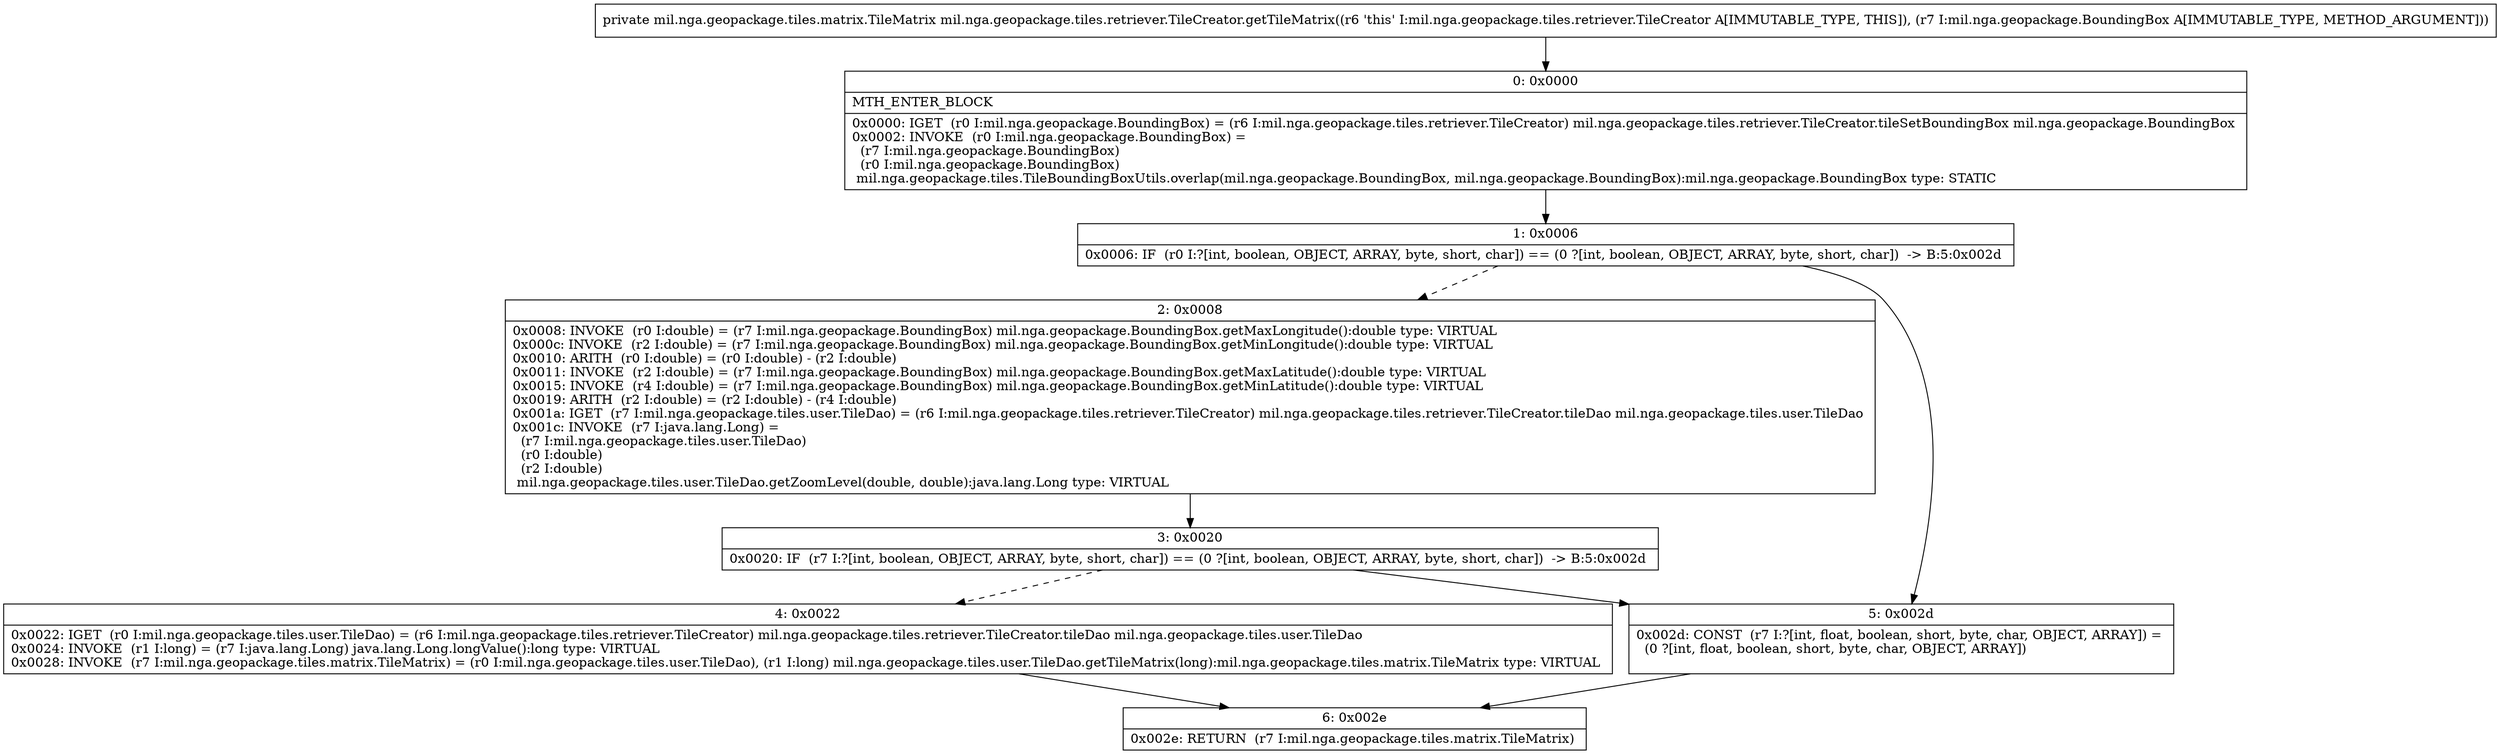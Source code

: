 digraph "CFG formil.nga.geopackage.tiles.retriever.TileCreator.getTileMatrix(Lmil\/nga\/geopackage\/BoundingBox;)Lmil\/nga\/geopackage\/tiles\/matrix\/TileMatrix;" {
Node_0 [shape=record,label="{0\:\ 0x0000|MTH_ENTER_BLOCK\l|0x0000: IGET  (r0 I:mil.nga.geopackage.BoundingBox) = (r6 I:mil.nga.geopackage.tiles.retriever.TileCreator) mil.nga.geopackage.tiles.retriever.TileCreator.tileSetBoundingBox mil.nga.geopackage.BoundingBox \l0x0002: INVOKE  (r0 I:mil.nga.geopackage.BoundingBox) = \l  (r7 I:mil.nga.geopackage.BoundingBox)\l  (r0 I:mil.nga.geopackage.BoundingBox)\l mil.nga.geopackage.tiles.TileBoundingBoxUtils.overlap(mil.nga.geopackage.BoundingBox, mil.nga.geopackage.BoundingBox):mil.nga.geopackage.BoundingBox type: STATIC \l}"];
Node_1 [shape=record,label="{1\:\ 0x0006|0x0006: IF  (r0 I:?[int, boolean, OBJECT, ARRAY, byte, short, char]) == (0 ?[int, boolean, OBJECT, ARRAY, byte, short, char])  \-\> B:5:0x002d \l}"];
Node_2 [shape=record,label="{2\:\ 0x0008|0x0008: INVOKE  (r0 I:double) = (r7 I:mil.nga.geopackage.BoundingBox) mil.nga.geopackage.BoundingBox.getMaxLongitude():double type: VIRTUAL \l0x000c: INVOKE  (r2 I:double) = (r7 I:mil.nga.geopackage.BoundingBox) mil.nga.geopackage.BoundingBox.getMinLongitude():double type: VIRTUAL \l0x0010: ARITH  (r0 I:double) = (r0 I:double) \- (r2 I:double) \l0x0011: INVOKE  (r2 I:double) = (r7 I:mil.nga.geopackage.BoundingBox) mil.nga.geopackage.BoundingBox.getMaxLatitude():double type: VIRTUAL \l0x0015: INVOKE  (r4 I:double) = (r7 I:mil.nga.geopackage.BoundingBox) mil.nga.geopackage.BoundingBox.getMinLatitude():double type: VIRTUAL \l0x0019: ARITH  (r2 I:double) = (r2 I:double) \- (r4 I:double) \l0x001a: IGET  (r7 I:mil.nga.geopackage.tiles.user.TileDao) = (r6 I:mil.nga.geopackage.tiles.retriever.TileCreator) mil.nga.geopackage.tiles.retriever.TileCreator.tileDao mil.nga.geopackage.tiles.user.TileDao \l0x001c: INVOKE  (r7 I:java.lang.Long) = \l  (r7 I:mil.nga.geopackage.tiles.user.TileDao)\l  (r0 I:double)\l  (r2 I:double)\l mil.nga.geopackage.tiles.user.TileDao.getZoomLevel(double, double):java.lang.Long type: VIRTUAL \l}"];
Node_3 [shape=record,label="{3\:\ 0x0020|0x0020: IF  (r7 I:?[int, boolean, OBJECT, ARRAY, byte, short, char]) == (0 ?[int, boolean, OBJECT, ARRAY, byte, short, char])  \-\> B:5:0x002d \l}"];
Node_4 [shape=record,label="{4\:\ 0x0022|0x0022: IGET  (r0 I:mil.nga.geopackage.tiles.user.TileDao) = (r6 I:mil.nga.geopackage.tiles.retriever.TileCreator) mil.nga.geopackage.tiles.retriever.TileCreator.tileDao mil.nga.geopackage.tiles.user.TileDao \l0x0024: INVOKE  (r1 I:long) = (r7 I:java.lang.Long) java.lang.Long.longValue():long type: VIRTUAL \l0x0028: INVOKE  (r7 I:mil.nga.geopackage.tiles.matrix.TileMatrix) = (r0 I:mil.nga.geopackage.tiles.user.TileDao), (r1 I:long) mil.nga.geopackage.tiles.user.TileDao.getTileMatrix(long):mil.nga.geopackage.tiles.matrix.TileMatrix type: VIRTUAL \l}"];
Node_5 [shape=record,label="{5\:\ 0x002d|0x002d: CONST  (r7 I:?[int, float, boolean, short, byte, char, OBJECT, ARRAY]) = \l  (0 ?[int, float, boolean, short, byte, char, OBJECT, ARRAY])\l \l}"];
Node_6 [shape=record,label="{6\:\ 0x002e|0x002e: RETURN  (r7 I:mil.nga.geopackage.tiles.matrix.TileMatrix) \l}"];
MethodNode[shape=record,label="{private mil.nga.geopackage.tiles.matrix.TileMatrix mil.nga.geopackage.tiles.retriever.TileCreator.getTileMatrix((r6 'this' I:mil.nga.geopackage.tiles.retriever.TileCreator A[IMMUTABLE_TYPE, THIS]), (r7 I:mil.nga.geopackage.BoundingBox A[IMMUTABLE_TYPE, METHOD_ARGUMENT])) }"];
MethodNode -> Node_0;
Node_0 -> Node_1;
Node_1 -> Node_2[style=dashed];
Node_1 -> Node_5;
Node_2 -> Node_3;
Node_3 -> Node_4[style=dashed];
Node_3 -> Node_5;
Node_4 -> Node_6;
Node_5 -> Node_6;
}

